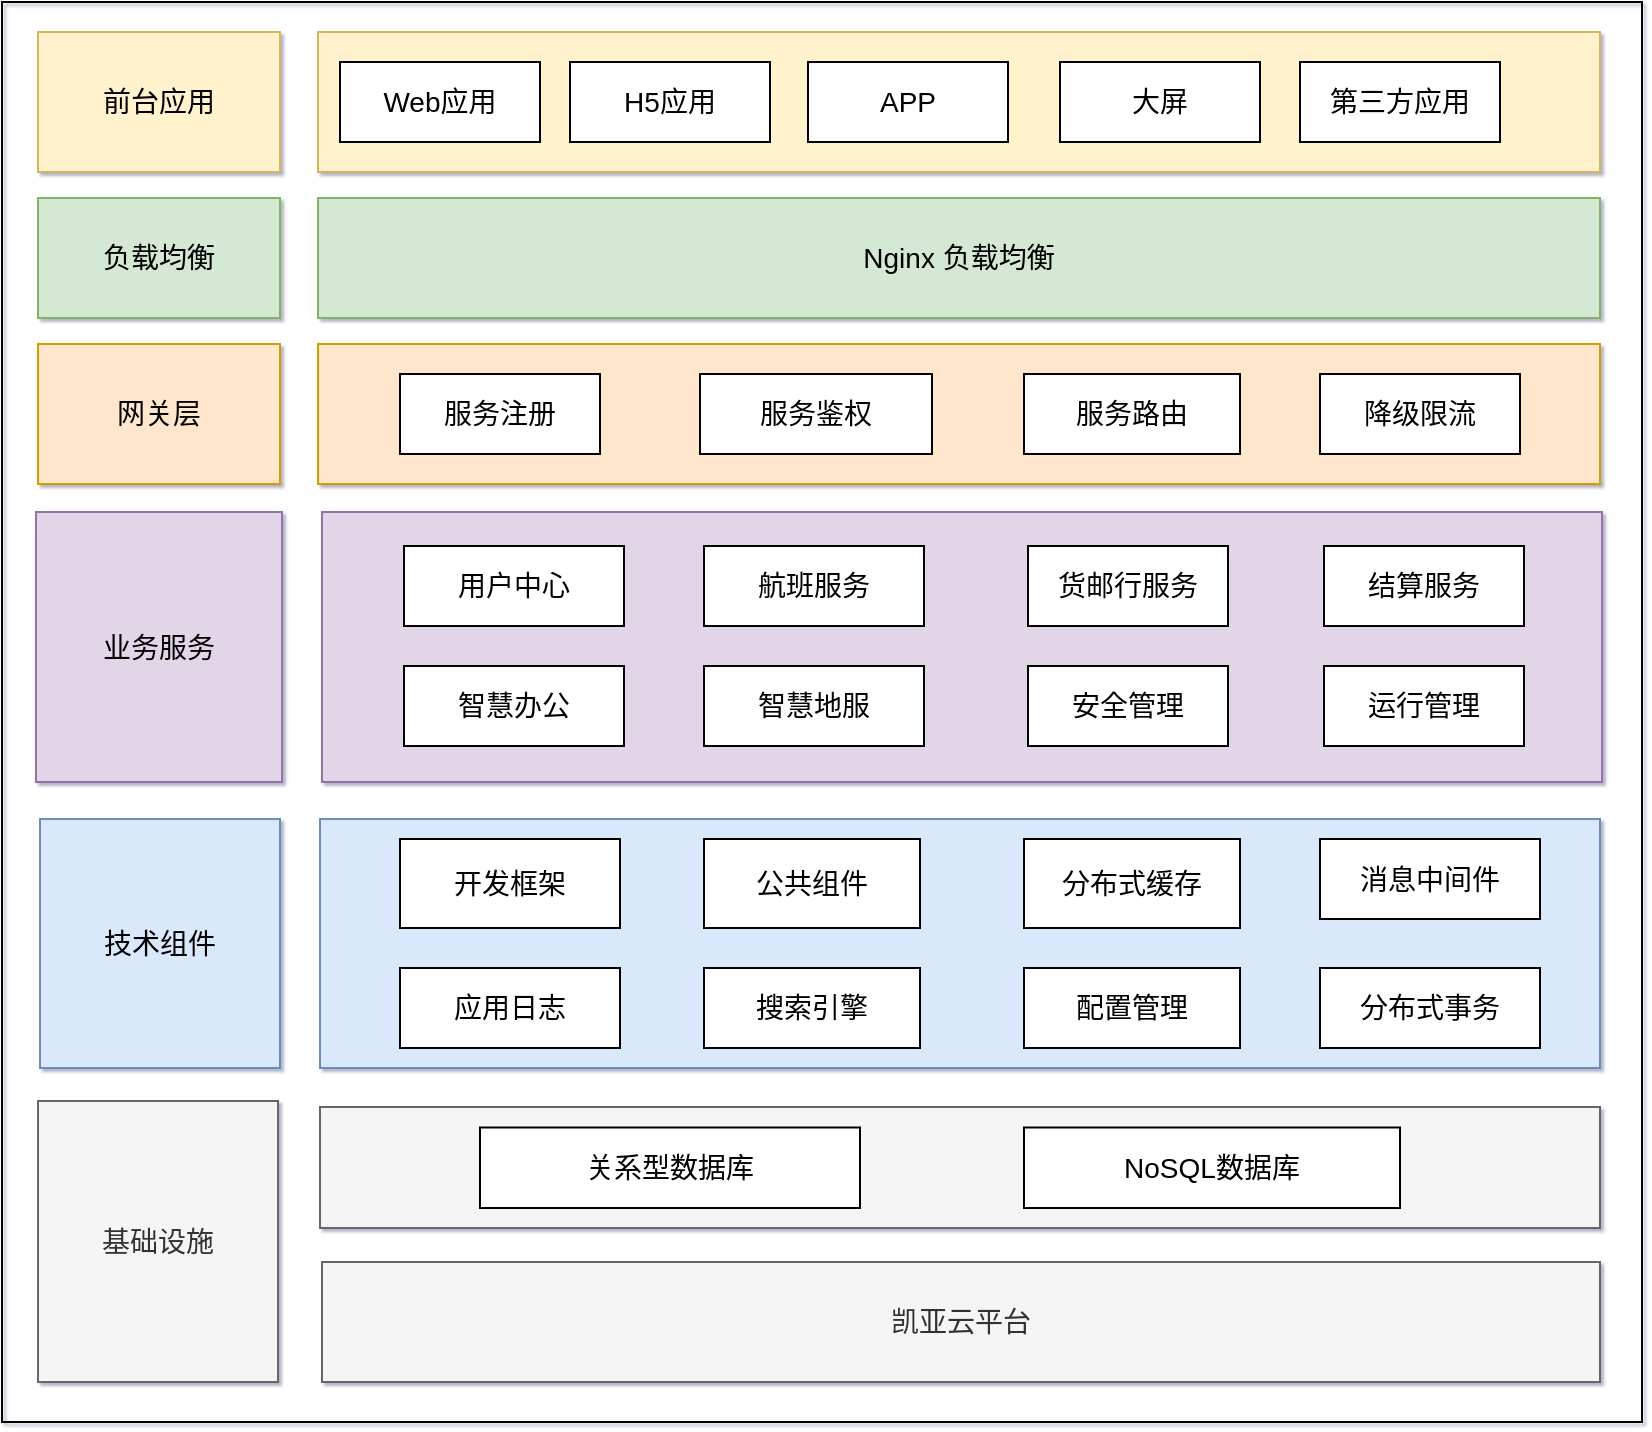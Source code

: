<mxfile version="20.1.1" type="github">
  <diagram id="A4ItZbjAcyblu4EFFsMP" name="Page-1">
    <mxGraphModel dx="2066" dy="1104" grid="1" gridSize="10" guides="1" tooltips="1" connect="1" arrows="1" fold="1" page="1" pageScale="1" pageWidth="827" pageHeight="1169" math="0" shadow="1">
      <root>
        <mxCell id="0" />
        <mxCell id="1" parent="0" />
        <mxCell id="NfwT-5guAlgeJ3il_cm0-50" value="" style="rounded=0;whiteSpace=wrap;html=1;sketch=0;fontSize=13;labelBorderColor=none;fontColor=none;noLabel=1;fillColor=none;" parent="1" vertex="1">
          <mxGeometry x="40" y="40" width="820" height="710" as="geometry" />
        </mxCell>
        <mxCell id="ne6_LfQAyheU7745YuGY-1" value="技术组件" style="rounded=0;whiteSpace=wrap;html=1;fontSize=14;fillColor=#dae8fc;strokeColor=#6c8ebf;" parent="1" vertex="1">
          <mxGeometry x="59" y="448.5" width="120" height="124.5" as="geometry" />
        </mxCell>
        <mxCell id="ne6_LfQAyheU7745YuGY-2" value="" style="rounded=0;whiteSpace=wrap;html=1;fontSize=14;fillColor=#dae8fc;strokeColor=#6c8ebf;" parent="1" vertex="1">
          <mxGeometry x="199" y="448.5" width="640" height="124.5" as="geometry" />
        </mxCell>
        <mxCell id="ne6_LfQAyheU7745YuGY-3" value="基础设施" style="rounded=0;whiteSpace=wrap;html=1;fontSize=14;fillColor=#f5f5f5;fontColor=#333333;strokeColor=#666666;" parent="1" vertex="1">
          <mxGeometry x="58" y="589.5" width="120" height="140.5" as="geometry" />
        </mxCell>
        <mxCell id="ne6_LfQAyheU7745YuGY-4" value="" style="rounded=0;whiteSpace=wrap;html=1;fontSize=14;fillColor=#f5f5f5;strokeColor=#666666;fontColor=#333333;" parent="1" vertex="1">
          <mxGeometry x="199" y="592.5" width="640" height="60.5" as="geometry" />
        </mxCell>
        <mxCell id="ne6_LfQAyheU7745YuGY-5" value="业务服务" style="rounded=0;whiteSpace=wrap;html=1;fontSize=14;fillColor=#e1d5e7;strokeColor=#9673a6;" parent="1" vertex="1">
          <mxGeometry x="57" y="295" width="123" height="135" as="geometry" />
        </mxCell>
        <mxCell id="ne6_LfQAyheU7745YuGY-6" value="" style="rounded=0;whiteSpace=wrap;html=1;fontSize=14;fillColor=#e1d5e7;strokeColor=#9673a6;" parent="1" vertex="1">
          <mxGeometry x="200" y="295" width="640" height="135" as="geometry" />
        </mxCell>
        <mxCell id="ne6_LfQAyheU7745YuGY-7" value="" style="rounded=0;whiteSpace=wrap;html=1;fontSize=14;fillColor=#fff2cc;strokeColor=#d6b656;" parent="1" vertex="1">
          <mxGeometry x="198" y="55" width="641" height="70" as="geometry" />
        </mxCell>
        <mxCell id="ne6_LfQAyheU7745YuGY-9" value="前台应用" style="rounded=0;whiteSpace=wrap;html=1;fontSize=14;fillColor=#fff2cc;strokeColor=#d6b656;" parent="1" vertex="1">
          <mxGeometry x="58" y="55" width="121" height="70" as="geometry" />
        </mxCell>
        <mxCell id="ne6_LfQAyheU7745YuGY-18" value="熔断限流" style="rounded=0;whiteSpace=wrap;html=1;fontFamily=Helvetica;fontSize=14;" parent="1" vertex="1">
          <mxGeometry x="459" y="221" width="100" height="40" as="geometry" />
        </mxCell>
        <mxCell id="NfwT-5guAlgeJ3il_cm0-1" value="Web应用" style="rounded=0;whiteSpace=wrap;html=1;fontFamily=Helvetica;fontSize=14;" parent="1" vertex="1">
          <mxGeometry x="209" y="70" width="100" height="40" as="geometry" />
        </mxCell>
        <mxCell id="NfwT-5guAlgeJ3il_cm0-2" value="H5应用" style="rounded=0;whiteSpace=wrap;html=1;fontFamily=Helvetica;fontSize=14;fontStyle=0" parent="1" vertex="1">
          <mxGeometry x="324" y="70" width="100" height="40" as="geometry" />
        </mxCell>
        <mxCell id="NfwT-5guAlgeJ3il_cm0-3" value="APP" style="rounded=0;whiteSpace=wrap;html=1;fontFamily=Helvetica;fontSize=14;fontStyle=0" parent="1" vertex="1">
          <mxGeometry x="443" y="70" width="100" height="40" as="geometry" />
        </mxCell>
        <mxCell id="NfwT-5guAlgeJ3il_cm0-4" value="第三方应用" style="rounded=0;whiteSpace=wrap;html=1;fontFamily=Helvetica;fontSize=14;fontStyle=0" parent="1" vertex="1">
          <mxGeometry x="689" y="70" width="100" height="40" as="geometry" />
        </mxCell>
        <mxCell id="NfwT-5guAlgeJ3il_cm0-10" value="" style="rounded=0;whiteSpace=wrap;html=1;fontSize=14;fillColor=#ffe6cc;strokeColor=#d79b00;" parent="1" vertex="1">
          <mxGeometry x="198" y="211" width="641" height="70" as="geometry" />
        </mxCell>
        <mxCell id="NfwT-5guAlgeJ3il_cm0-13" value="服务注册" style="rounded=0;whiteSpace=wrap;html=1;fontFamily=Helvetica;fontSize=14;fontStyle=0" parent="1" vertex="1">
          <mxGeometry x="239" y="226" width="100" height="40" as="geometry" />
        </mxCell>
        <mxCell id="NfwT-5guAlgeJ3il_cm0-14" value="服务鉴权" style="rounded=0;whiteSpace=wrap;html=1;fontFamily=Helvetica;fontSize=14;fontStyle=0" parent="1" vertex="1">
          <mxGeometry x="389" y="226" width="116" height="40" as="geometry" />
        </mxCell>
        <mxCell id="NfwT-5guAlgeJ3il_cm0-15" value="网关层" style="rounded=0;whiteSpace=wrap;html=1;fontSize=14;fillColor=#ffe6cc;strokeColor=#d79b00;" parent="1" vertex="1">
          <mxGeometry x="58" y="211" width="121" height="70" as="geometry" />
        </mxCell>
        <mxCell id="NfwT-5guAlgeJ3il_cm0-19" value="凯亚云平台" style="rounded=0;whiteSpace=wrap;html=1;fontFamily=Helvetica;fontSize=14;fillColor=#f5f5f5;strokeColor=#666666;fontColor=#333333;" parent="1" vertex="1">
          <mxGeometry x="200" y="670" width="639" height="60" as="geometry" />
        </mxCell>
        <mxCell id="NfwT-5guAlgeJ3il_cm0-22" value="用户中心" style="rounded=0;whiteSpace=wrap;html=1;fontFamily=Helvetica;fontSize=14;" parent="1" vertex="1">
          <mxGeometry x="241" y="312" width="110" height="40" as="geometry" />
        </mxCell>
        <mxCell id="NfwT-5guAlgeJ3il_cm0-23" value="航班服务" style="rounded=0;whiteSpace=wrap;html=1;fontFamily=Helvetica;fontSize=14;" parent="1" vertex="1">
          <mxGeometry x="391" y="312" width="110" height="40" as="geometry" />
        </mxCell>
        <mxCell id="NfwT-5guAlgeJ3il_cm0-24" value="运行管理" style="rounded=0;whiteSpace=wrap;html=1;fontFamily=Helvetica;fontSize=14;" parent="1" vertex="1">
          <mxGeometry x="701" y="372" width="100" height="40" as="geometry" />
        </mxCell>
        <mxCell id="NfwT-5guAlgeJ3il_cm0-25" value="安全管理" style="rounded=0;whiteSpace=wrap;html=1;fontFamily=Helvetica;fontSize=14;" parent="1" vertex="1">
          <mxGeometry x="553" y="372" width="100" height="40" as="geometry" />
        </mxCell>
        <mxCell id="NfwT-5guAlgeJ3il_cm0-26" value="智慧地服" style="rounded=0;whiteSpace=wrap;html=1;fontFamily=Helvetica;fontSize=14;" parent="1" vertex="1">
          <mxGeometry x="391" y="372" width="110" height="40" as="geometry" />
        </mxCell>
        <mxCell id="NfwT-5guAlgeJ3il_cm0-27" value="货邮行服务" style="rounded=0;whiteSpace=wrap;html=1;fontFamily=Helvetica;fontSize=14;" parent="1" vertex="1">
          <mxGeometry x="553" y="312" width="100" height="40" as="geometry" />
        </mxCell>
        <mxCell id="NfwT-5guAlgeJ3il_cm0-28" value="结算服务" style="rounded=0;whiteSpace=wrap;html=1;fontFamily=Helvetica;fontSize=14;" parent="1" vertex="1">
          <mxGeometry x="701" y="312" width="100" height="40" as="geometry" />
        </mxCell>
        <mxCell id="NfwT-5guAlgeJ3il_cm0-29" value="智慧办公" style="rounded=0;whiteSpace=wrap;html=1;fontFamily=Helvetica;fontSize=14;" parent="1" vertex="1">
          <mxGeometry x="241" y="372" width="110" height="40" as="geometry" />
        </mxCell>
        <mxCell id="NfwT-5guAlgeJ3il_cm0-30" value="开发框架" style="rounded=0;whiteSpace=wrap;html=1;fontFamily=Helvetica;fontSize=14;" parent="1" vertex="1">
          <mxGeometry x="239" y="458.5" width="110" height="44.5" as="geometry" />
        </mxCell>
        <mxCell id="NfwT-5guAlgeJ3il_cm0-31" value="公共组件" style="rounded=0;whiteSpace=wrap;html=1;fontFamily=Helvetica;fontSize=14;" parent="1" vertex="1">
          <mxGeometry x="391" y="458.5" width="108" height="44.5" as="geometry" />
        </mxCell>
        <mxCell id="NfwT-5guAlgeJ3il_cm0-32" value="消息中间件" style="rounded=0;whiteSpace=wrap;html=1;fontFamily=Helvetica;fontSize=14;" parent="1" vertex="1">
          <mxGeometry x="699" y="458.5" width="110" height="40" as="geometry" />
        </mxCell>
        <mxCell id="NfwT-5guAlgeJ3il_cm0-33" value="分布式缓存" style="rounded=0;whiteSpace=wrap;html=1;fontFamily=Helvetica;fontSize=14;" parent="1" vertex="1">
          <mxGeometry x="551" y="458.5" width="108" height="44.5" as="geometry" />
        </mxCell>
        <mxCell id="NfwT-5guAlgeJ3il_cm0-34" value="分布式事务" style="rounded=0;whiteSpace=wrap;html=1;fontFamily=Helvetica;fontSize=14;" parent="1" vertex="1">
          <mxGeometry x="699" y="523" width="110" height="40" as="geometry" />
        </mxCell>
        <mxCell id="NfwT-5guAlgeJ3il_cm0-35" value="应用日志" style="rounded=0;whiteSpace=wrap;html=1;fontFamily=Helvetica;fontSize=14;" parent="1" vertex="1">
          <mxGeometry x="239" y="523" width="110" height="40" as="geometry" />
        </mxCell>
        <mxCell id="NfwT-5guAlgeJ3il_cm0-36" value="搜索引擎" style="rounded=0;whiteSpace=wrap;html=1;fontFamily=Helvetica;fontSize=14;" parent="1" vertex="1">
          <mxGeometry x="391" y="523" width="108" height="40" as="geometry" />
        </mxCell>
        <mxCell id="NfwT-5guAlgeJ3il_cm0-37" value="配置管理" style="rounded=0;whiteSpace=wrap;html=1;fontFamily=Helvetica;fontSize=14;" parent="1" vertex="1">
          <mxGeometry x="551" y="523" width="108" height="40" as="geometry" />
        </mxCell>
        <mxCell id="NfwT-5guAlgeJ3il_cm0-38" value="降级限流" style="rounded=0;whiteSpace=wrap;html=1;fontFamily=Helvetica;fontSize=14;" parent="1" vertex="1">
          <mxGeometry x="699" y="226" width="100" height="40" as="geometry" />
        </mxCell>
        <mxCell id="NfwT-5guAlgeJ3il_cm0-39" value="负载均衡" style="rounded=0;whiteSpace=wrap;html=1;fontSize=14;fillColor=#d5e8d4;strokeColor=#82b366;" parent="1" vertex="1">
          <mxGeometry x="58" y="138" width="121" height="60" as="geometry" />
        </mxCell>
        <mxCell id="NfwT-5guAlgeJ3il_cm0-40" value="Nginx 负载均衡" style="rounded=0;whiteSpace=wrap;html=1;fontSize=14;fillColor=#d5e8d4;strokeColor=#82b366;" parent="1" vertex="1">
          <mxGeometry x="198" y="138" width="641" height="60" as="geometry" />
        </mxCell>
        <mxCell id="NfwT-5guAlgeJ3il_cm0-41" value="服务路由" style="rounded=0;whiteSpace=wrap;html=1;fontFamily=Helvetica;fontSize=14;fontStyle=0" parent="1" vertex="1">
          <mxGeometry x="551" y="226" width="108" height="40" as="geometry" />
        </mxCell>
        <mxCell id="NfwT-5guAlgeJ3il_cm0-42" value="大屏" style="rounded=0;whiteSpace=wrap;html=1;fontFamily=Helvetica;fontSize=14;fontStyle=0" parent="1" vertex="1">
          <mxGeometry x="569" y="70" width="100" height="40" as="geometry" />
        </mxCell>
        <mxCell id="NfwT-5guAlgeJ3il_cm0-43" value="关系型数据库" style="rounded=0;whiteSpace=wrap;html=1;fontFamily=Helvetica;fontSize=14;" parent="1" vertex="1">
          <mxGeometry x="279" y="602.75" width="190" height="40.25" as="geometry" />
        </mxCell>
        <mxCell id="NfwT-5guAlgeJ3il_cm0-44" value="NoSQL数据库" style="rounded=0;whiteSpace=wrap;html=1;fontFamily=Helvetica;fontSize=14;" parent="1" vertex="1">
          <mxGeometry x="551" y="602.75" width="188" height="40.25" as="geometry" />
        </mxCell>
      </root>
    </mxGraphModel>
  </diagram>
</mxfile>
